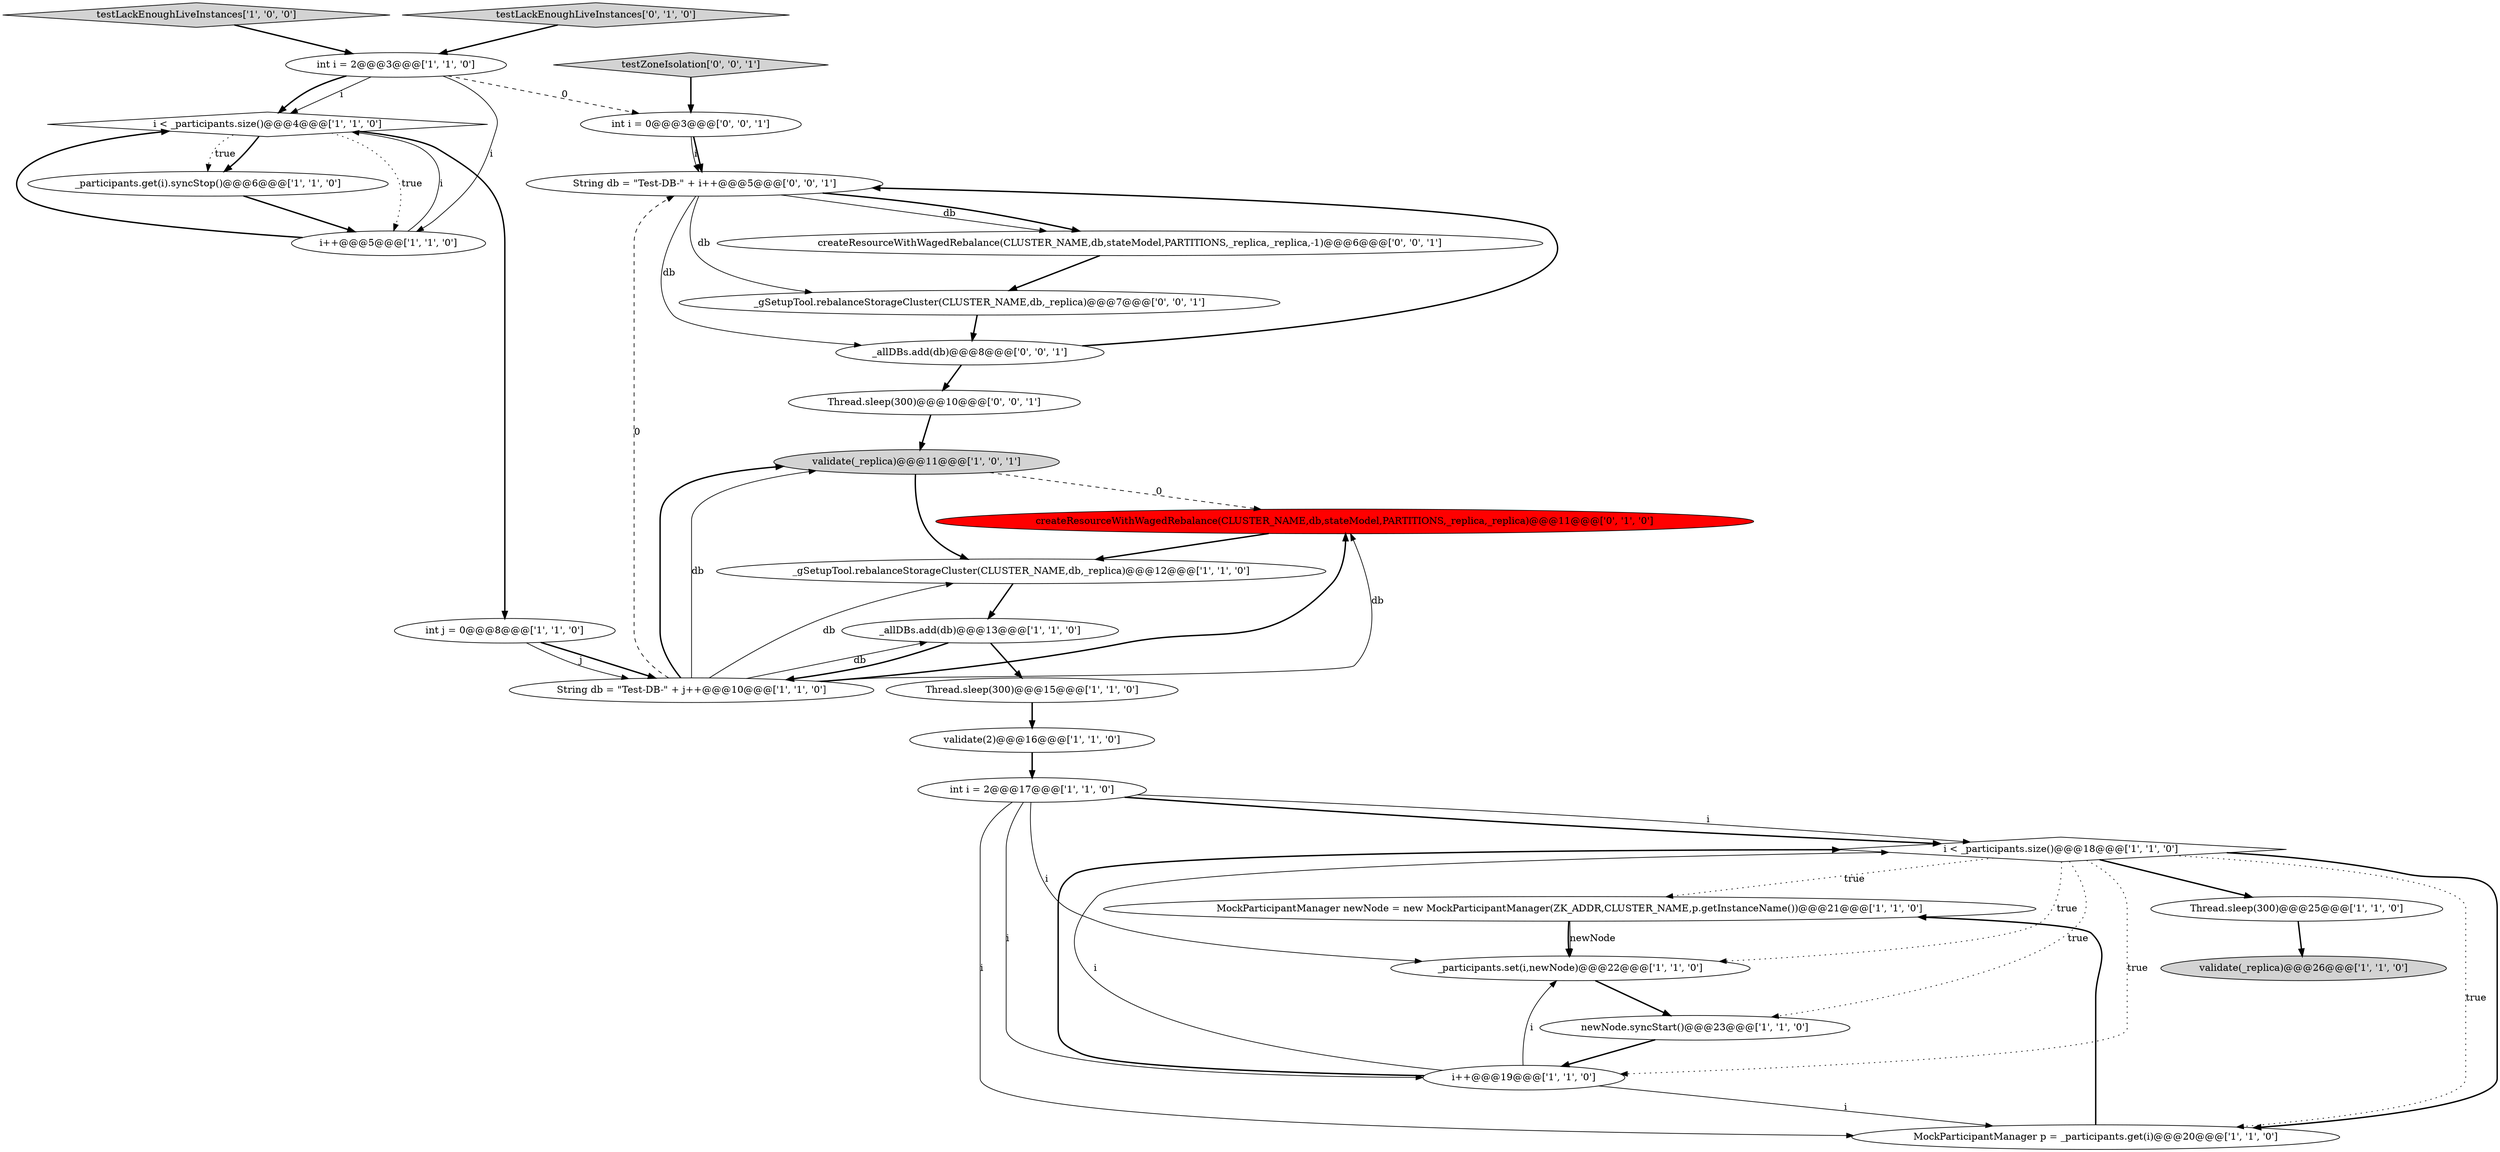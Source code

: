 digraph {
27 [style = filled, label = "String db = \"Test-DB-\" + i++@@@5@@@['0', '0', '1']", fillcolor = white, shape = ellipse image = "AAA0AAABBB3BBB"];
10 [style = filled, label = "i++@@@5@@@['1', '1', '0']", fillcolor = white, shape = ellipse image = "AAA0AAABBB1BBB"];
26 [style = filled, label = "_gSetupTool.rebalanceStorageCluster(CLUSTER_NAME,db,_replica)@@@7@@@['0', '0', '1']", fillcolor = white, shape = ellipse image = "AAA0AAABBB3BBB"];
22 [style = filled, label = "createResourceWithWagedRebalance(CLUSTER_NAME,db,stateModel,PARTITIONS,_replica,_replica)@@@11@@@['0', '1', '0']", fillcolor = red, shape = ellipse image = "AAA1AAABBB2BBB"];
12 [style = filled, label = "i < _participants.size()@@@4@@@['1', '1', '0']", fillcolor = white, shape = diamond image = "AAA0AAABBB1BBB"];
8 [style = filled, label = "Thread.sleep(300)@@@25@@@['1', '1', '0']", fillcolor = white, shape = ellipse image = "AAA0AAABBB1BBB"];
20 [style = filled, label = "Thread.sleep(300)@@@15@@@['1', '1', '0']", fillcolor = white, shape = ellipse image = "AAA0AAABBB1BBB"];
24 [style = filled, label = "_allDBs.add(db)@@@8@@@['0', '0', '1']", fillcolor = white, shape = ellipse image = "AAA0AAABBB3BBB"];
23 [style = filled, label = "createResourceWithWagedRebalance(CLUSTER_NAME,db,stateModel,PARTITIONS,_replica,_replica,-1)@@@6@@@['0', '0', '1']", fillcolor = white, shape = ellipse image = "AAA0AAABBB3BBB"];
11 [style = filled, label = "_gSetupTool.rebalanceStorageCluster(CLUSTER_NAME,db,_replica)@@@12@@@['1', '1', '0']", fillcolor = white, shape = ellipse image = "AAA0AAABBB1BBB"];
15 [style = filled, label = "validate(_replica)@@@26@@@['1', '1', '0']", fillcolor = lightgray, shape = ellipse image = "AAA0AAABBB1BBB"];
2 [style = filled, label = "MockParticipantManager newNode = new MockParticipantManager(ZK_ADDR,CLUSTER_NAME,p.getInstanceName())@@@21@@@['1', '1', '0']", fillcolor = white, shape = ellipse image = "AAA0AAABBB1BBB"];
28 [style = filled, label = "Thread.sleep(300)@@@10@@@['0', '0', '1']", fillcolor = white, shape = ellipse image = "AAA0AAABBB3BBB"];
3 [style = filled, label = "i < _participants.size()@@@18@@@['1', '1', '0']", fillcolor = white, shape = diamond image = "AAA0AAABBB1BBB"];
25 [style = filled, label = "testZoneIsolation['0', '0', '1']", fillcolor = lightgray, shape = diamond image = "AAA0AAABBB3BBB"];
1 [style = filled, label = "int j = 0@@@8@@@['1', '1', '0']", fillcolor = white, shape = ellipse image = "AAA0AAABBB1BBB"];
6 [style = filled, label = "validate(2)@@@16@@@['1', '1', '0']", fillcolor = white, shape = ellipse image = "AAA0AAABBB1BBB"];
9 [style = filled, label = "validate(_replica)@@@11@@@['1', '0', '1']", fillcolor = lightgray, shape = ellipse image = "AAA0AAABBB1BBB"];
13 [style = filled, label = "String db = \"Test-DB-\" + j++@@@10@@@['1', '1', '0']", fillcolor = white, shape = ellipse image = "AAA0AAABBB1BBB"];
18 [style = filled, label = "_participants.set(i,newNode)@@@22@@@['1', '1', '0']", fillcolor = white, shape = ellipse image = "AAA0AAABBB1BBB"];
5 [style = filled, label = "testLackEnoughLiveInstances['1', '0', '0']", fillcolor = lightgray, shape = diamond image = "AAA0AAABBB1BBB"];
7 [style = filled, label = "int i = 2@@@17@@@['1', '1', '0']", fillcolor = white, shape = ellipse image = "AAA0AAABBB1BBB"];
29 [style = filled, label = "int i = 0@@@3@@@['0', '0', '1']", fillcolor = white, shape = ellipse image = "AAA0AAABBB3BBB"];
14 [style = filled, label = "i++@@@19@@@['1', '1', '0']", fillcolor = white, shape = ellipse image = "AAA0AAABBB1BBB"];
17 [style = filled, label = "_allDBs.add(db)@@@13@@@['1', '1', '0']", fillcolor = white, shape = ellipse image = "AAA0AAABBB1BBB"];
4 [style = filled, label = "MockParticipantManager p = _participants.get(i)@@@20@@@['1', '1', '0']", fillcolor = white, shape = ellipse image = "AAA0AAABBB1BBB"];
0 [style = filled, label = "newNode.syncStart()@@@23@@@['1', '1', '0']", fillcolor = white, shape = ellipse image = "AAA0AAABBB1BBB"];
19 [style = filled, label = "int i = 2@@@3@@@['1', '1', '0']", fillcolor = white, shape = ellipse image = "AAA0AAABBB1BBB"];
21 [style = filled, label = "testLackEnoughLiveInstances['0', '1', '0']", fillcolor = lightgray, shape = diamond image = "AAA0AAABBB2BBB"];
16 [style = filled, label = "_participants.get(i).syncStop()@@@6@@@['1', '1', '0']", fillcolor = white, shape = ellipse image = "AAA0AAABBB1BBB"];
14->3 [style = bold, label=""];
24->28 [style = bold, label=""];
10->12 [style = solid, label="i"];
8->15 [style = bold, label=""];
9->11 [style = bold, label=""];
21->19 [style = bold, label=""];
7->3 [style = solid, label="i"];
19->12 [style = bold, label=""];
16->10 [style = bold, label=""];
19->10 [style = solid, label="i"];
13->17 [style = solid, label="db"];
3->2 [style = dotted, label="true"];
23->26 [style = bold, label=""];
19->29 [style = dashed, label="0"];
3->4 [style = dotted, label="true"];
28->9 [style = bold, label=""];
2->18 [style = bold, label=""];
14->18 [style = solid, label="i"];
9->22 [style = dashed, label="0"];
7->18 [style = solid, label="i"];
13->22 [style = solid, label="db"];
12->16 [style = bold, label=""];
4->2 [style = bold, label=""];
20->6 [style = bold, label=""];
25->29 [style = bold, label=""];
26->24 [style = bold, label=""];
12->1 [style = bold, label=""];
1->13 [style = solid, label="j"];
14->3 [style = solid, label="i"];
7->4 [style = solid, label="i"];
1->13 [style = bold, label=""];
7->3 [style = bold, label=""];
3->4 [style = bold, label=""];
3->14 [style = dotted, label="true"];
5->19 [style = bold, label=""];
29->27 [style = bold, label=""];
19->12 [style = solid, label="i"];
0->14 [style = bold, label=""];
13->11 [style = solid, label="db"];
13->27 [style = dashed, label="0"];
2->18 [style = solid, label="newNode"];
12->10 [style = dotted, label="true"];
12->16 [style = dotted, label="true"];
29->27 [style = solid, label="i"];
27->24 [style = solid, label="db"];
27->23 [style = solid, label="db"];
10->12 [style = bold, label=""];
3->8 [style = bold, label=""];
3->18 [style = dotted, label="true"];
3->0 [style = dotted, label="true"];
11->17 [style = bold, label=""];
27->23 [style = bold, label=""];
27->26 [style = solid, label="db"];
17->13 [style = bold, label=""];
13->9 [style = bold, label=""];
13->22 [style = bold, label=""];
14->4 [style = solid, label="i"];
6->7 [style = bold, label=""];
24->27 [style = bold, label=""];
18->0 [style = bold, label=""];
22->11 [style = bold, label=""];
13->9 [style = solid, label="db"];
7->14 [style = solid, label="i"];
17->20 [style = bold, label=""];
}
